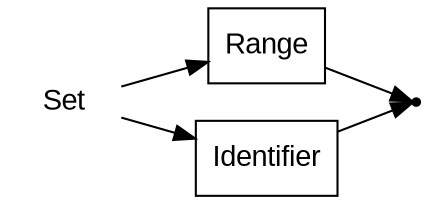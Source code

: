 digraph SET {
  rankdir=LR;
  node [fontname="Arial"];
  start [label="Set" shape=plaintext];
  end [label="" shape=point];
  A [label="Range" shape=box];
  B [label="Identifier" shape=box];
  start -> B;
  start -> A;
  A -> end;
  B -> end;
}